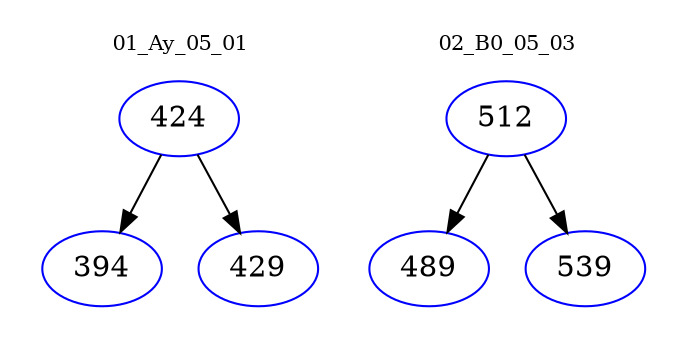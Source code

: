 digraph{
subgraph cluster_0 {
color = white
label = "01_Ay_05_01";
fontsize=10;
T0_424 [label="424", color="blue"]
T0_424 -> T0_394 [color="black"]
T0_394 [label="394", color="blue"]
T0_424 -> T0_429 [color="black"]
T0_429 [label="429", color="blue"]
}
subgraph cluster_1 {
color = white
label = "02_B0_05_03";
fontsize=10;
T1_512 [label="512", color="blue"]
T1_512 -> T1_489 [color="black"]
T1_489 [label="489", color="blue"]
T1_512 -> T1_539 [color="black"]
T1_539 [label="539", color="blue"]
}
}
